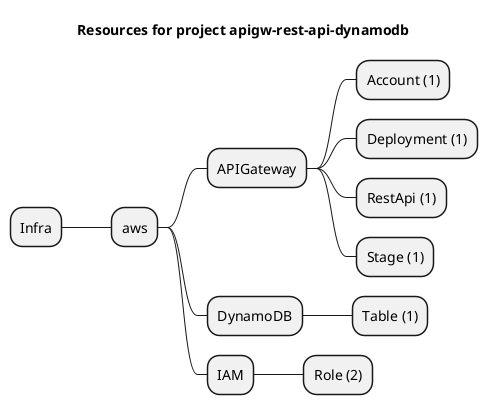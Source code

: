 @startmindmap
title Resources for project apigw-rest-api-dynamodb
skinparam monochrome true
+ Infra
++ aws
+++ APIGateway
++++ Account (1)
++++ Deployment (1)
++++ RestApi (1)
++++ Stage (1)
+++ DynamoDB
++++ Table (1)
+++ IAM
++++ Role (2)
@endmindmap